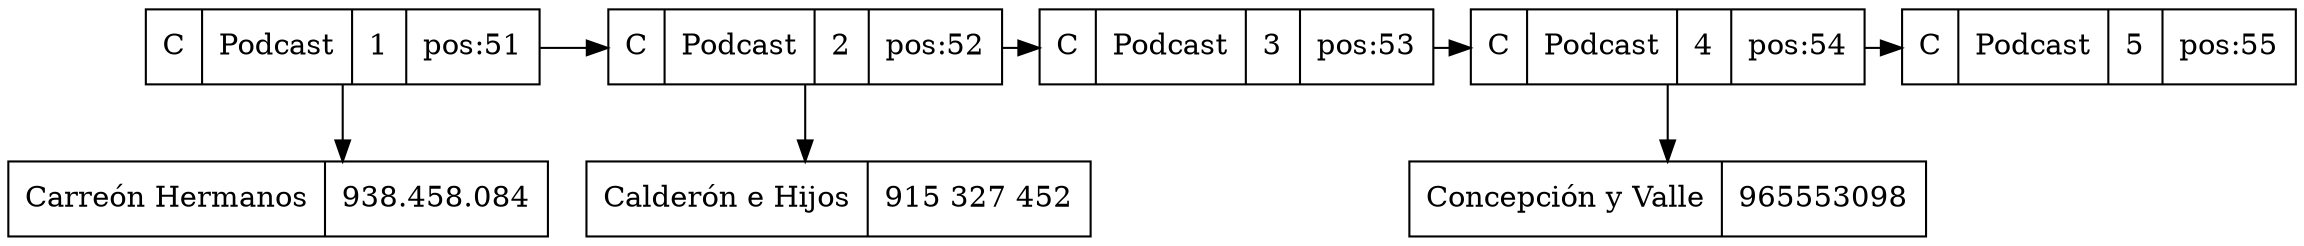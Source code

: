 digraph G{
node[shape="box" shape="record"]
graph[splines="ortho"]
node50[label="C|Podcast|1|pos:51"];
node0xc000050910[label="Carreón Hermanos|938.458.084"];
node50->node0xc000050910;
node50->node51;
node51[label="C|Podcast|2|pos:52"];
node0xc000050960[label="Calderón e Hijos|915 327 452"];
node51->node0xc000050960;
node51->node52;
node52[label="C|Podcast|3|pos:53"];
node52->node53;
node53[label="C|Podcast|4|pos:54"];
node0xc0000509b0[label="Concepción y Valle|965553098"];
node53->node0xc0000509b0;
node53->node54;
node54[label="C|Podcast|5|pos:55"];
{rank="same"; node50; node51; node52; node53; node54}
}
